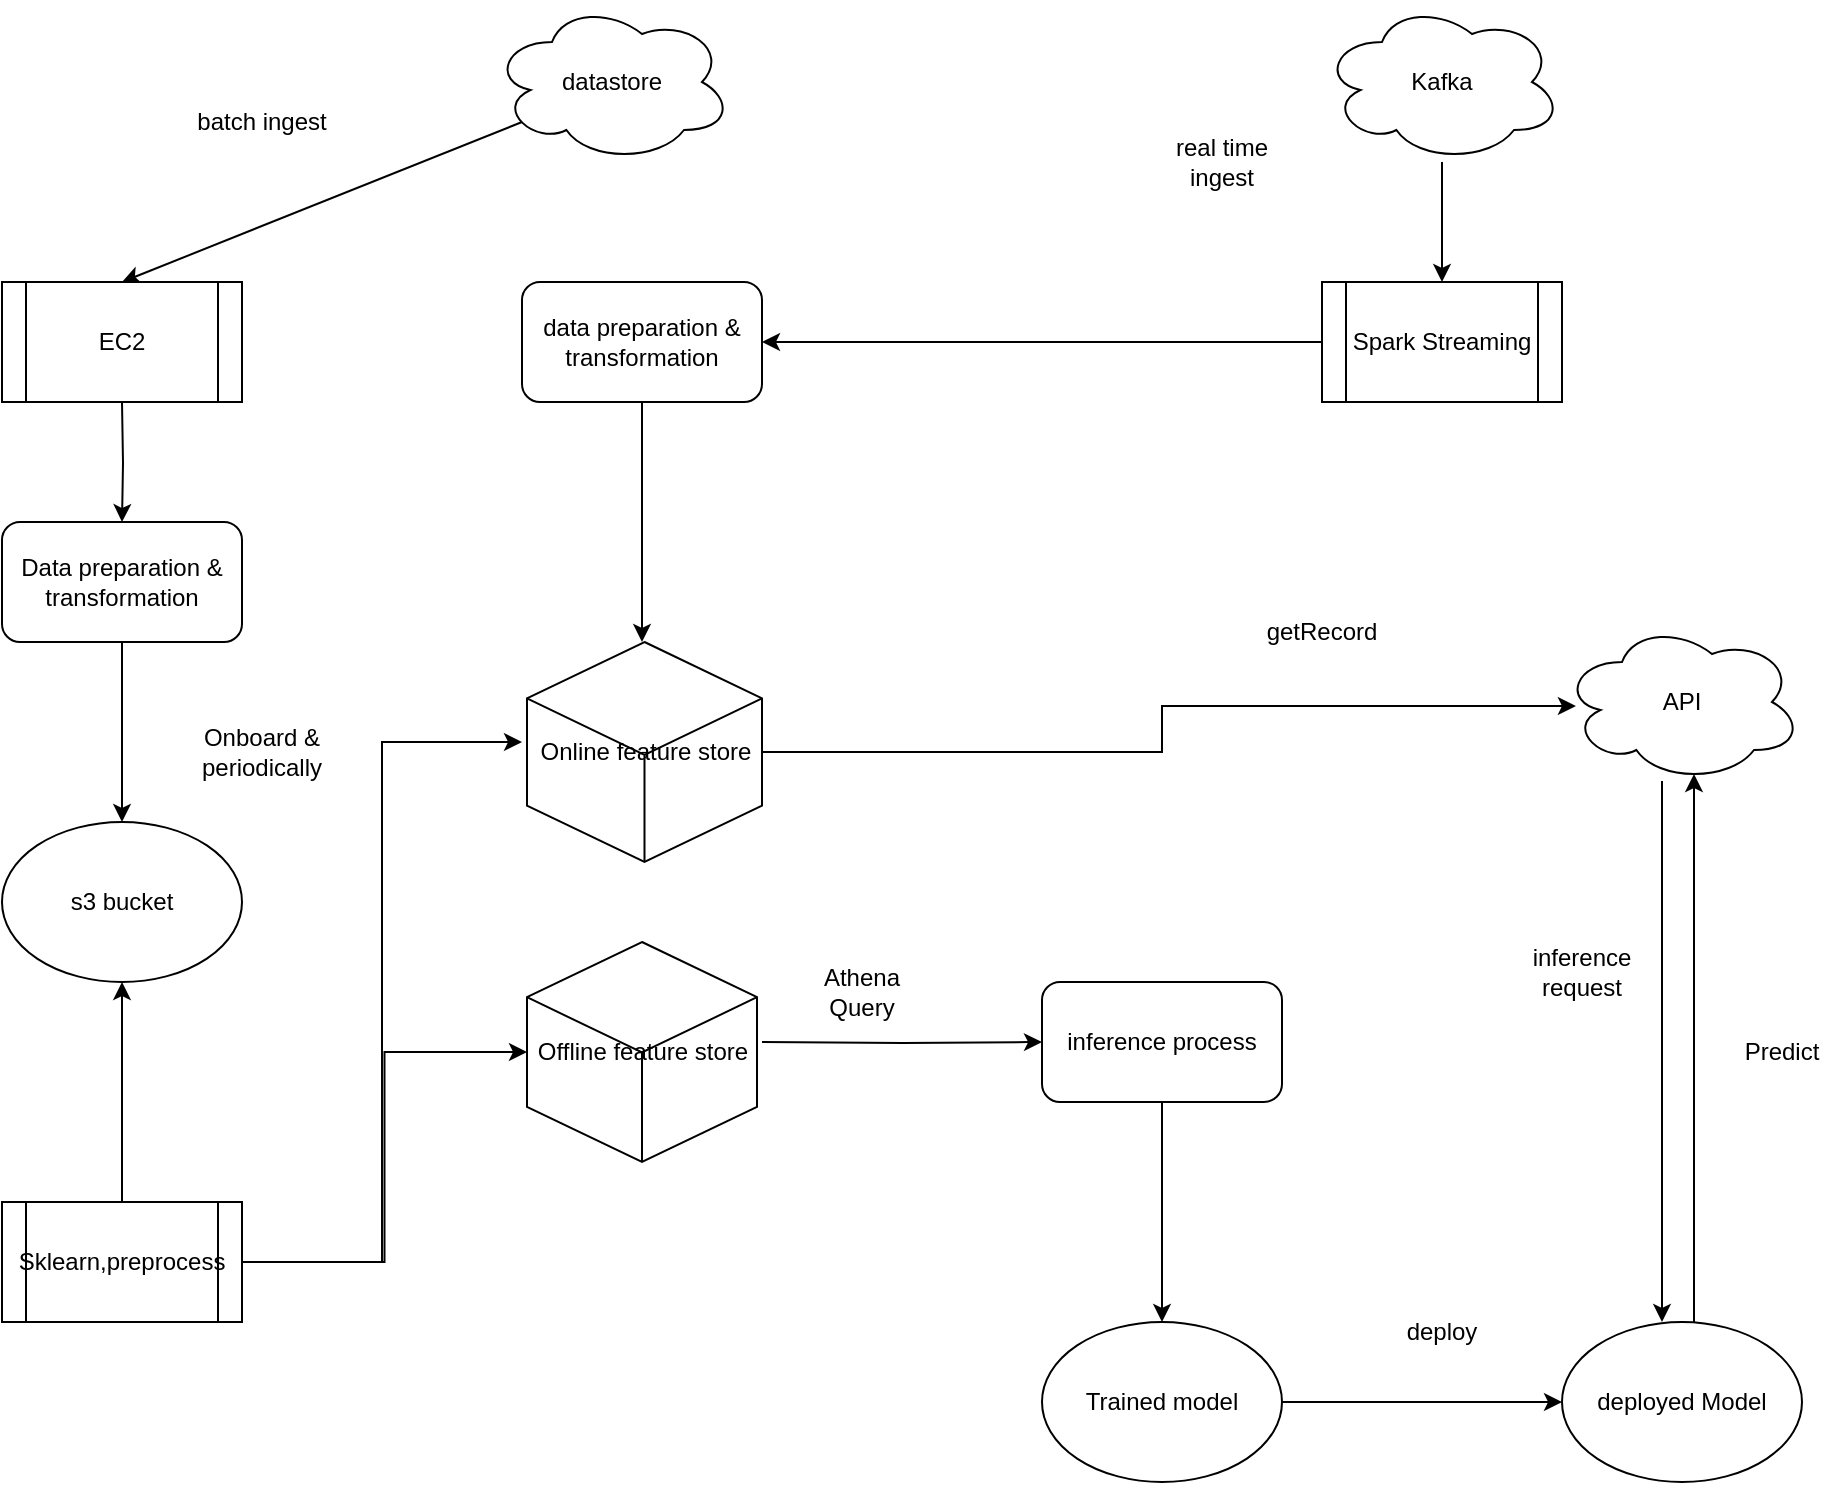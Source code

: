 <mxfile version="17.4.0" type="github">
  <diagram id="XkK5CZMvHKRyhnpNBWVe" name="Page-1">
    <mxGraphModel dx="1160" dy="660" grid="1" gridSize="10" guides="1" tooltips="1" connect="1" arrows="1" fold="1" page="1" pageScale="1" pageWidth="1100" pageHeight="1700" math="0" shadow="0">
      <root>
        <mxCell id="0" />
        <mxCell id="1" parent="0" />
        <mxCell id="sggzFNjSwJessG-JttE5-1" value="s3 bucket" style="ellipse;whiteSpace=wrap;html=1;" parent="1" vertex="1">
          <mxGeometry x="30" y="420" width="120" height="80" as="geometry" />
        </mxCell>
        <mxCell id="vOzRaY_qLplyZbRAdgi7-43" value="" style="edgeStyle=orthogonalEdgeStyle;rounded=0;orthogonalLoop=1;jettySize=auto;html=1;" parent="1" target="vOzRaY_qLplyZbRAdgi7-14" edge="1">
          <mxGeometry relative="1" as="geometry">
            <mxPoint x="410" y="530" as="sourcePoint" />
          </mxGeometry>
        </mxCell>
        <mxCell id="vOzRaY_qLplyZbRAdgi7-13" value="Athena Query" style="text;html=1;strokeColor=none;fillColor=none;align=center;verticalAlign=middle;whiteSpace=wrap;rounded=0;" parent="1" vertex="1">
          <mxGeometry x="430" y="490" width="60" height="30" as="geometry" />
        </mxCell>
        <mxCell id="vOzRaY_qLplyZbRAdgi7-44" value="" style="edgeStyle=orthogonalEdgeStyle;rounded=0;orthogonalLoop=1;jettySize=auto;html=1;" parent="1" source="vOzRaY_qLplyZbRAdgi7-14" target="vOzRaY_qLplyZbRAdgi7-15" edge="1">
          <mxGeometry relative="1" as="geometry" />
        </mxCell>
        <mxCell id="vOzRaY_qLplyZbRAdgi7-14" value="inference process" style="rounded=1;whiteSpace=wrap;html=1;" parent="1" vertex="1">
          <mxGeometry x="550" y="500" width="120" height="60" as="geometry" />
        </mxCell>
        <mxCell id="QPUSpkFtOqE7bWS5Xt2I-7" style="edgeStyle=orthogonalEdgeStyle;rounded=0;orthogonalLoop=1;jettySize=auto;html=1;entryX=0;entryY=0.5;entryDx=0;entryDy=0;" edge="1" parent="1" source="vOzRaY_qLplyZbRAdgi7-15" target="vOzRaY_qLplyZbRAdgi7-18">
          <mxGeometry relative="1" as="geometry" />
        </mxCell>
        <mxCell id="vOzRaY_qLplyZbRAdgi7-15" value="Trained model" style="ellipse;whiteSpace=wrap;html=1;" parent="1" vertex="1">
          <mxGeometry x="550" y="670" width="120" height="80" as="geometry" />
        </mxCell>
        <mxCell id="vOzRaY_qLplyZbRAdgi7-17" value="deploy" style="text;html=1;strokeColor=none;fillColor=none;align=center;verticalAlign=middle;whiteSpace=wrap;rounded=0;" parent="1" vertex="1">
          <mxGeometry x="720" y="660" width="60" height="30" as="geometry" />
        </mxCell>
        <mxCell id="QPUSpkFtOqE7bWS5Xt2I-4" style="edgeStyle=orthogonalEdgeStyle;rounded=0;orthogonalLoop=1;jettySize=auto;html=1;entryX=0.55;entryY=0.95;entryDx=0;entryDy=0;entryPerimeter=0;" edge="1" parent="1" source="vOzRaY_qLplyZbRAdgi7-18" target="QPUSpkFtOqE7bWS5Xt2I-1">
          <mxGeometry relative="1" as="geometry">
            <Array as="points">
              <mxPoint x="876" y="610" />
              <mxPoint x="876" y="610" />
            </Array>
          </mxGeometry>
        </mxCell>
        <mxCell id="vOzRaY_qLplyZbRAdgi7-18" value="deployed Model" style="ellipse;whiteSpace=wrap;html=1;" parent="1" vertex="1">
          <mxGeometry x="810" y="670" width="120" height="80" as="geometry" />
        </mxCell>
        <mxCell id="vOzRaY_qLplyZbRAdgi7-21" value="Predict" style="text;html=1;strokeColor=none;fillColor=none;align=center;verticalAlign=middle;whiteSpace=wrap;rounded=0;" parent="1" vertex="1">
          <mxGeometry x="890" y="520" width="60" height="30" as="geometry" />
        </mxCell>
        <mxCell id="QPUSpkFtOqE7bWS5Xt2I-11" style="edgeStyle=orthogonalEdgeStyle;rounded=0;orthogonalLoop=1;jettySize=auto;html=1;" edge="1" parent="1" source="vOzRaY_qLplyZbRAdgi7-22" target="QPUSpkFtOqE7bWS5Xt2I-9">
          <mxGeometry relative="1" as="geometry" />
        </mxCell>
        <mxCell id="vOzRaY_qLplyZbRAdgi7-22" value="Kafka" style="ellipse;shape=cloud;whiteSpace=wrap;html=1;" parent="1" vertex="1">
          <mxGeometry x="690" y="10" width="120" height="80" as="geometry" />
        </mxCell>
        <mxCell id="vOzRaY_qLplyZbRAdgi7-26" value="data preparation &amp;amp; transformation" style="rounded=1;whiteSpace=wrap;html=1;" parent="1" vertex="1">
          <mxGeometry x="290" y="150" width="120" height="60" as="geometry" />
        </mxCell>
        <mxCell id="vOzRaY_qLplyZbRAdgi7-29" value="" style="endArrow=classic;html=1;rounded=0;entryX=0.5;entryY=0;entryDx=0;entryDy=0;exitX=0.5;exitY=1;exitDx=0;exitDy=0;" parent="1" source="vOzRaY_qLplyZbRAdgi7-26" edge="1">
          <mxGeometry width="50" height="50" relative="1" as="geometry">
            <mxPoint x="255" y="210" as="sourcePoint" />
            <mxPoint x="350" y="330" as="targetPoint" />
          </mxGeometry>
        </mxCell>
        <mxCell id="vOzRaY_qLplyZbRAdgi7-40" style="edgeStyle=orthogonalEdgeStyle;rounded=0;orthogonalLoop=1;jettySize=auto;html=1;exitX=0.5;exitY=1;exitDx=0;exitDy=0;entryX=0.5;entryY=0;entryDx=0;entryDy=0;" parent="1" target="vOzRaY_qLplyZbRAdgi7-33" edge="1">
          <mxGeometry relative="1" as="geometry">
            <mxPoint x="90" y="210" as="sourcePoint" />
          </mxGeometry>
        </mxCell>
        <mxCell id="vOzRaY_qLplyZbRAdgi7-32" value="datastore" style="ellipse;shape=cloud;whiteSpace=wrap;html=1;" parent="1" vertex="1">
          <mxGeometry x="275" y="10" width="120" height="80" as="geometry" />
        </mxCell>
        <mxCell id="vOzRaY_qLplyZbRAdgi7-38" value="" style="endArrow=classic;html=1;rounded=0;entryX=0.5;entryY=0;entryDx=0;entryDy=0;" parent="1" edge="1">
          <mxGeometry width="50" height="50" relative="1" as="geometry">
            <mxPoint x="290" y="70" as="sourcePoint" />
            <mxPoint x="90" y="150" as="targetPoint" />
          </mxGeometry>
        </mxCell>
        <mxCell id="vOzRaY_qLplyZbRAdgi7-51" value="getRecord" style="text;html=1;strokeColor=none;fillColor=none;align=center;verticalAlign=middle;whiteSpace=wrap;rounded=0;" parent="1" vertex="1">
          <mxGeometry x="660" y="310" width="60" height="30" as="geometry" />
        </mxCell>
        <mxCell id="vOzRaY_qLplyZbRAdgi7-52" value="Onboard &amp;amp; periodically" style="text;html=1;strokeColor=none;fillColor=none;align=center;verticalAlign=middle;whiteSpace=wrap;rounded=0;" parent="1" vertex="1">
          <mxGeometry x="130" y="370" width="60" height="30" as="geometry" />
        </mxCell>
        <mxCell id="QPUSpkFtOqE7bWS5Xt2I-18" value="" style="edgeStyle=orthogonalEdgeStyle;rounded=0;orthogonalLoop=1;jettySize=auto;html=1;" edge="1" parent="1" source="vOzRaY_qLplyZbRAdgi7-33" target="sggzFNjSwJessG-JttE5-1">
          <mxGeometry relative="1" as="geometry" />
        </mxCell>
        <mxCell id="vOzRaY_qLplyZbRAdgi7-33" value="Data preparation &amp;amp; transformation" style="rounded=1;whiteSpace=wrap;html=1;" parent="1" vertex="1">
          <mxGeometry x="30" y="270" width="120" height="60" as="geometry" />
        </mxCell>
        <mxCell id="IhEY1bn6kFufSprSZIv5-1" value="batch ingest" style="text;html=1;strokeColor=none;fillColor=none;align=center;verticalAlign=middle;whiteSpace=wrap;rounded=0;" parent="1" vertex="1">
          <mxGeometry x="115" y="50" width="90" height="40" as="geometry" />
        </mxCell>
        <mxCell id="QPUSpkFtOqE7bWS5Xt2I-2" style="edgeStyle=orthogonalEdgeStyle;rounded=0;orthogonalLoop=1;jettySize=auto;html=1;" edge="1" parent="1" source="QPUSpkFtOqE7bWS5Xt2I-1">
          <mxGeometry relative="1" as="geometry">
            <mxPoint x="860" y="670" as="targetPoint" />
            <Array as="points">
              <mxPoint x="860" y="670" />
            </Array>
          </mxGeometry>
        </mxCell>
        <mxCell id="QPUSpkFtOqE7bWS5Xt2I-1" value="API" style="ellipse;shape=cloud;whiteSpace=wrap;html=1;" vertex="1" parent="1">
          <mxGeometry x="810" y="320" width="120" height="80" as="geometry" />
        </mxCell>
        <mxCell id="QPUSpkFtOqE7bWS5Xt2I-6" value="inference request" style="text;html=1;strokeColor=none;fillColor=none;align=center;verticalAlign=middle;whiteSpace=wrap;rounded=0;" vertex="1" parent="1">
          <mxGeometry x="790" y="480" width="60" height="30" as="geometry" />
        </mxCell>
        <mxCell id="QPUSpkFtOqE7bWS5Xt2I-10" style="edgeStyle=orthogonalEdgeStyle;rounded=0;orthogonalLoop=1;jettySize=auto;html=1;" edge="1" parent="1" source="QPUSpkFtOqE7bWS5Xt2I-9" target="vOzRaY_qLplyZbRAdgi7-26">
          <mxGeometry relative="1" as="geometry" />
        </mxCell>
        <mxCell id="QPUSpkFtOqE7bWS5Xt2I-9" value="Spark Streaming" style="shape=process;whiteSpace=wrap;html=1;backgroundOutline=1;" vertex="1" parent="1">
          <mxGeometry x="690" y="150" width="120" height="60" as="geometry" />
        </mxCell>
        <mxCell id="QPUSpkFtOqE7bWS5Xt2I-12" value="real time ingest" style="text;html=1;strokeColor=none;fillColor=none;align=center;verticalAlign=middle;whiteSpace=wrap;rounded=0;" vertex="1" parent="1">
          <mxGeometry x="610" y="70" width="60" height="40" as="geometry" />
        </mxCell>
        <mxCell id="QPUSpkFtOqE7bWS5Xt2I-13" value="EC2" style="shape=process;whiteSpace=wrap;html=1;backgroundOutline=1;" vertex="1" parent="1">
          <mxGeometry x="30" y="150" width="120" height="60" as="geometry" />
        </mxCell>
        <mxCell id="QPUSpkFtOqE7bWS5Xt2I-17" value="" style="edgeStyle=orthogonalEdgeStyle;rounded=0;orthogonalLoop=1;jettySize=auto;html=1;" edge="1" parent="1" source="QPUSpkFtOqE7bWS5Xt2I-14" target="sggzFNjSwJessG-JttE5-1">
          <mxGeometry relative="1" as="geometry" />
        </mxCell>
        <mxCell id="QPUSpkFtOqE7bWS5Xt2I-19" style="edgeStyle=orthogonalEdgeStyle;rounded=0;orthogonalLoop=1;jettySize=auto;html=1;" edge="1" parent="1" source="QPUSpkFtOqE7bWS5Xt2I-14">
          <mxGeometry relative="1" as="geometry">
            <mxPoint x="290" y="380" as="targetPoint" />
            <Array as="points">
              <mxPoint x="220" y="640" />
              <mxPoint x="220" y="380" />
            </Array>
          </mxGeometry>
        </mxCell>
        <mxCell id="QPUSpkFtOqE7bWS5Xt2I-20" style="edgeStyle=orthogonalEdgeStyle;rounded=0;orthogonalLoop=1;jettySize=auto;html=1;entryX=0;entryY=0.5;entryDx=0;entryDy=0;entryPerimeter=0;" edge="1" parent="1" source="QPUSpkFtOqE7bWS5Xt2I-14" target="QPUSpkFtOqE7bWS5Xt2I-15">
          <mxGeometry relative="1" as="geometry" />
        </mxCell>
        <mxCell id="QPUSpkFtOqE7bWS5Xt2I-14" value="Sklearn,preprocess" style="shape=process;whiteSpace=wrap;html=1;backgroundOutline=1;" vertex="1" parent="1">
          <mxGeometry x="30" y="610" width="120" height="60" as="geometry" />
        </mxCell>
        <mxCell id="QPUSpkFtOqE7bWS5Xt2I-15" value="Offline feature store" style="html=1;whiteSpace=wrap;shape=isoCube2;backgroundOutline=1;isoAngle=15;" vertex="1" parent="1">
          <mxGeometry x="292.5" y="480" width="115" height="110" as="geometry" />
        </mxCell>
        <mxCell id="QPUSpkFtOqE7bWS5Xt2I-21" style="edgeStyle=orthogonalEdgeStyle;rounded=0;orthogonalLoop=1;jettySize=auto;html=1;entryX=0.058;entryY=0.525;entryDx=0;entryDy=0;entryPerimeter=0;" edge="1" parent="1" source="QPUSpkFtOqE7bWS5Xt2I-16" target="QPUSpkFtOqE7bWS5Xt2I-1">
          <mxGeometry relative="1" as="geometry" />
        </mxCell>
        <mxCell id="QPUSpkFtOqE7bWS5Xt2I-16" value="Online feature store" style="html=1;whiteSpace=wrap;shape=isoCube2;backgroundOutline=1;isoAngle=15;" vertex="1" parent="1">
          <mxGeometry x="292.5" y="330" width="117.5" height="110" as="geometry" />
        </mxCell>
      </root>
    </mxGraphModel>
  </diagram>
</mxfile>

